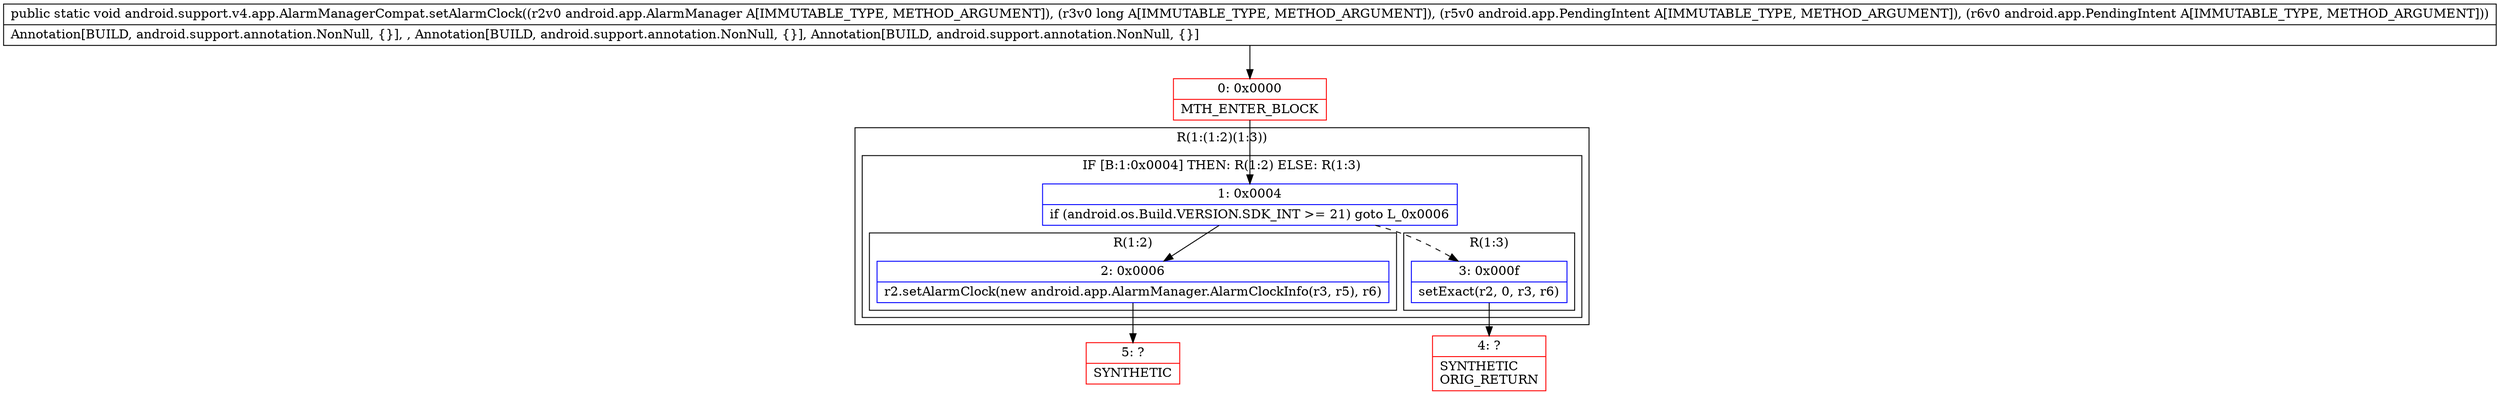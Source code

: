 digraph "CFG forandroid.support.v4.app.AlarmManagerCompat.setAlarmClock(Landroid\/app\/AlarmManager;JLandroid\/app\/PendingIntent;Landroid\/app\/PendingIntent;)V" {
subgraph cluster_Region_1533923108 {
label = "R(1:(1:2)(1:3))";
node [shape=record,color=blue];
subgraph cluster_IfRegion_398684135 {
label = "IF [B:1:0x0004] THEN: R(1:2) ELSE: R(1:3)";
node [shape=record,color=blue];
Node_1 [shape=record,label="{1\:\ 0x0004|if (android.os.Build.VERSION.SDK_INT \>= 21) goto L_0x0006\l}"];
subgraph cluster_Region_267187540 {
label = "R(1:2)";
node [shape=record,color=blue];
Node_2 [shape=record,label="{2\:\ 0x0006|r2.setAlarmClock(new android.app.AlarmManager.AlarmClockInfo(r3, r5), r6)\l}"];
}
subgraph cluster_Region_2135337659 {
label = "R(1:3)";
node [shape=record,color=blue];
Node_3 [shape=record,label="{3\:\ 0x000f|setExact(r2, 0, r3, r6)\l}"];
}
}
}
Node_0 [shape=record,color=red,label="{0\:\ 0x0000|MTH_ENTER_BLOCK\l}"];
Node_4 [shape=record,color=red,label="{4\:\ ?|SYNTHETIC\lORIG_RETURN\l}"];
Node_5 [shape=record,color=red,label="{5\:\ ?|SYNTHETIC\l}"];
MethodNode[shape=record,label="{public static void android.support.v4.app.AlarmManagerCompat.setAlarmClock((r2v0 android.app.AlarmManager A[IMMUTABLE_TYPE, METHOD_ARGUMENT]), (r3v0 long A[IMMUTABLE_TYPE, METHOD_ARGUMENT]), (r5v0 android.app.PendingIntent A[IMMUTABLE_TYPE, METHOD_ARGUMENT]), (r6v0 android.app.PendingIntent A[IMMUTABLE_TYPE, METHOD_ARGUMENT]))  | Annotation[BUILD, android.support.annotation.NonNull, \{\}], , Annotation[BUILD, android.support.annotation.NonNull, \{\}], Annotation[BUILD, android.support.annotation.NonNull, \{\}]\l}"];
MethodNode -> Node_0;
Node_1 -> Node_2;
Node_1 -> Node_3[style=dashed];
Node_2 -> Node_5;
Node_3 -> Node_4;
Node_0 -> Node_1;
}

